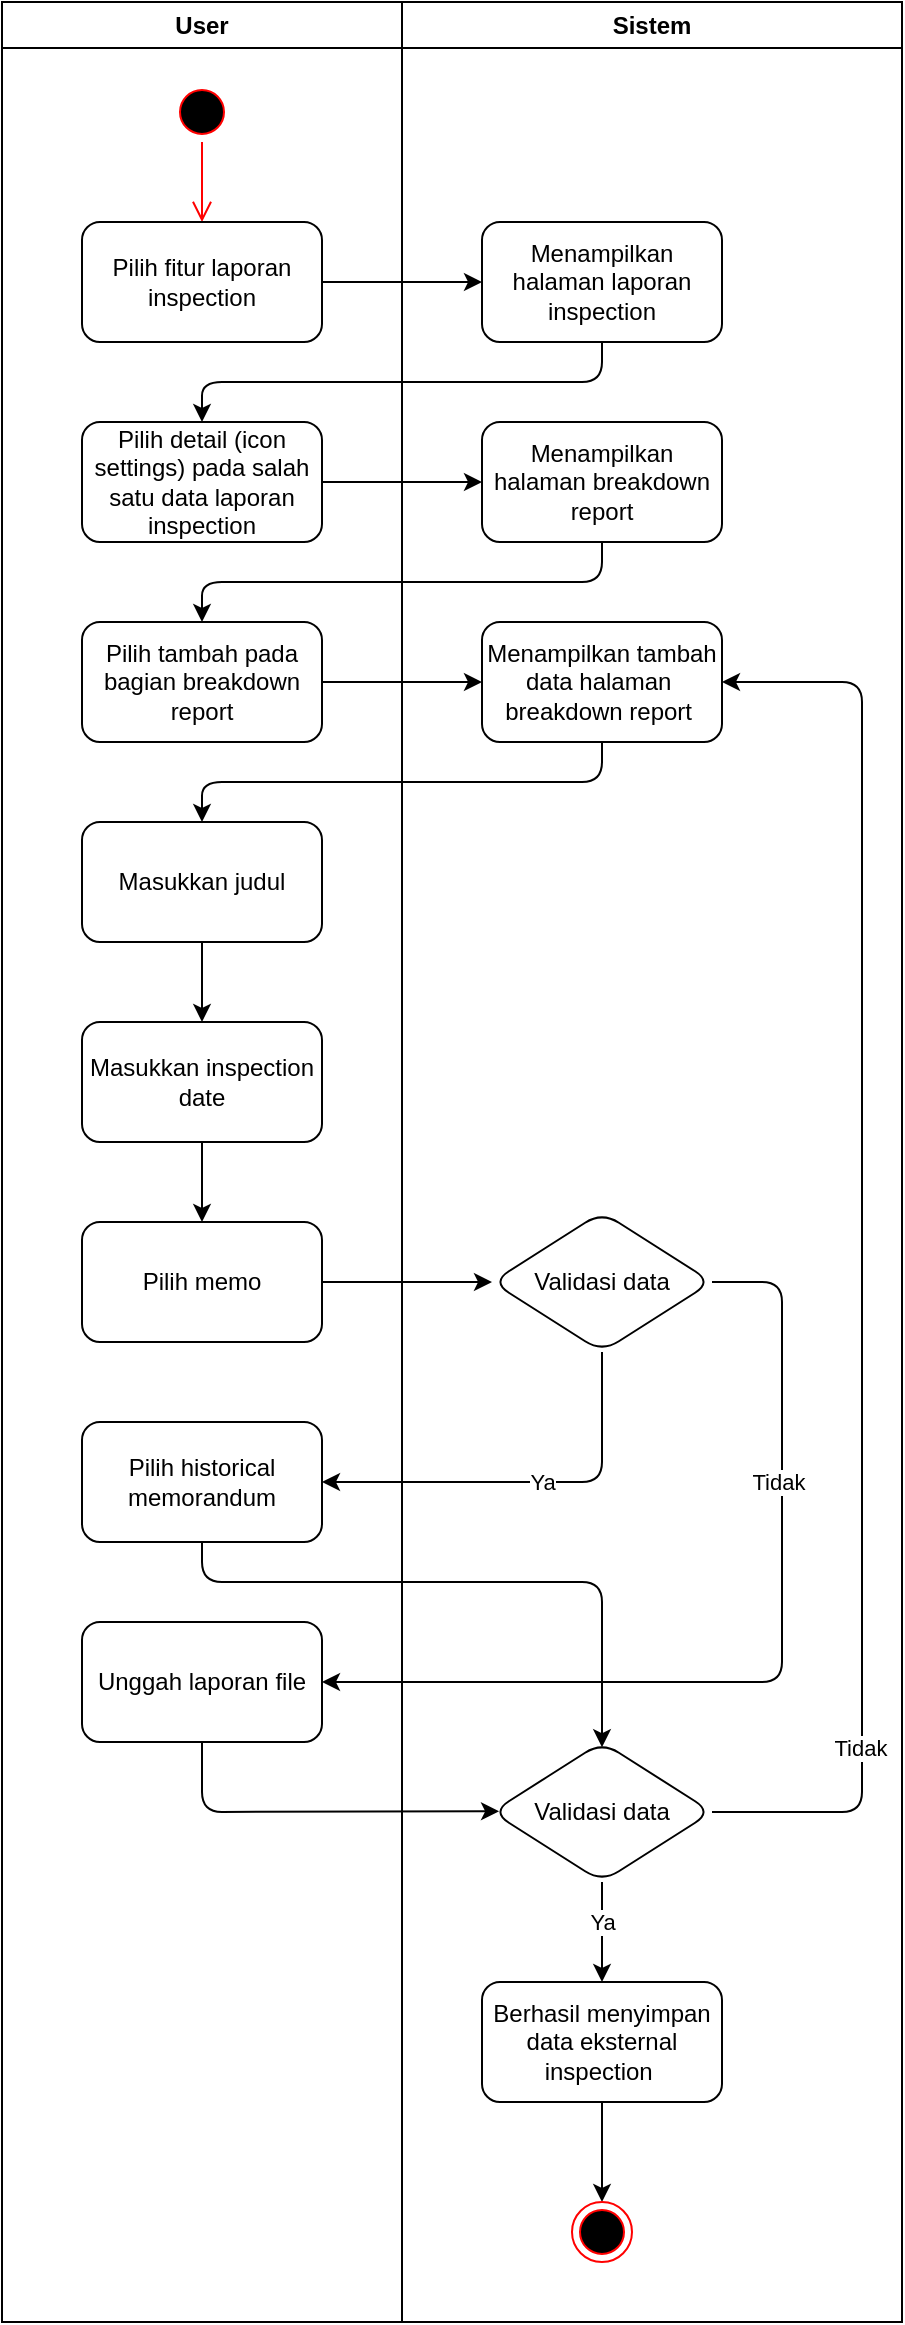 <mxfile>
    <diagram id="F6U7KjppYBIAEtlqFJBY" name="Page-1">
        <mxGraphModel dx="579" dy="240" grid="1" gridSize="10" guides="1" tooltips="1" connect="1" arrows="1" fold="1" page="1" pageScale="1" pageWidth="850" pageHeight="1100" math="0" shadow="0">
            <root>
                <mxCell id="0"/>
                <mxCell id="1" parent="0"/>
                <mxCell id="3" value="User" style="swimlane;whiteSpace=wrap;html=1;" vertex="1" parent="1">
                    <mxGeometry x="80" y="80" width="200" height="1160" as="geometry"/>
                </mxCell>
                <mxCell id="4" value="" style="ellipse;html=1;shape=startState;fillColor=#000000;strokeColor=#ff0000;" vertex="1" parent="3">
                    <mxGeometry x="85" y="40" width="30" height="30" as="geometry"/>
                </mxCell>
                <mxCell id="5" value="" style="edgeStyle=orthogonalEdgeStyle;html=1;verticalAlign=bottom;endArrow=open;endSize=8;strokeColor=#ff0000;entryX=0.5;entryY=0;entryDx=0;entryDy=0;" edge="1" parent="3" source="4" target="6">
                    <mxGeometry relative="1" as="geometry">
                        <mxPoint x="100" y="130" as="targetPoint"/>
                    </mxGeometry>
                </mxCell>
                <mxCell id="6" value="Pilih fitur laporan inspection" style="rounded=1;whiteSpace=wrap;html=1;" vertex="1" parent="3">
                    <mxGeometry x="40" y="110" width="120" height="60" as="geometry"/>
                </mxCell>
                <mxCell id="7" value="Pilih detail (icon settings) pada salah satu data laporan inspection" style="rounded=1;whiteSpace=wrap;html=1;" vertex="1" parent="3">
                    <mxGeometry x="40" y="210" width="120" height="60" as="geometry"/>
                </mxCell>
                <mxCell id="8" value="Pilih tambah pada bagian&amp;nbsp;&lt;span style=&quot;color: rgb(0, 0, 0);&quot;&gt;breakdown report&lt;/span&gt;" style="rounded=1;whiteSpace=wrap;html=1;" vertex="1" parent="3">
                    <mxGeometry x="40" y="310" width="120" height="60" as="geometry"/>
                </mxCell>
                <mxCell id="9" value="Masukkan judul" style="rounded=1;whiteSpace=wrap;html=1;" vertex="1" parent="3">
                    <mxGeometry x="40" y="410" width="120" height="60" as="geometry"/>
                </mxCell>
                <mxCell id="10" value="" style="edgeStyle=none;html=1;" edge="1" parent="3" source="11" target="13">
                    <mxGeometry relative="1" as="geometry"/>
                </mxCell>
                <mxCell id="11" value="Masukkan inspection date" style="rounded=1;whiteSpace=wrap;html=1;" vertex="1" parent="3">
                    <mxGeometry x="40" y="510" width="120" height="60" as="geometry"/>
                </mxCell>
                <mxCell id="12" value="" style="edgeStyle=none;html=1;" edge="1" parent="3" source="9" target="11">
                    <mxGeometry relative="1" as="geometry"/>
                </mxCell>
                <mxCell id="13" value="Pilih memo" style="rounded=1;whiteSpace=wrap;html=1;" vertex="1" parent="3">
                    <mxGeometry x="40" y="610" width="120" height="60" as="geometry"/>
                </mxCell>
                <mxCell id="14" value="Pilih historical memorandum" style="whiteSpace=wrap;html=1;rounded=1;" vertex="1" parent="3">
                    <mxGeometry x="40" y="710" width="120" height="60" as="geometry"/>
                </mxCell>
                <mxCell id="15" value="Unggah laporan file" style="whiteSpace=wrap;html=1;rounded=1;" vertex="1" parent="3">
                    <mxGeometry x="40" y="810" width="120" height="60" as="geometry"/>
                </mxCell>
                <mxCell id="16" value="Sistem" style="swimlane;whiteSpace=wrap;html=1;" vertex="1" parent="1">
                    <mxGeometry x="280" y="80" width="250" height="1160" as="geometry"/>
                </mxCell>
                <mxCell id="17" value="Menampilkan halaman laporan inspection" style="rounded=1;whiteSpace=wrap;html=1;" vertex="1" parent="16">
                    <mxGeometry x="40" y="110" width="120" height="60" as="geometry"/>
                </mxCell>
                <mxCell id="18" value="Menampilkan halaman breakdown report" style="rounded=1;whiteSpace=wrap;html=1;" vertex="1" parent="16">
                    <mxGeometry x="40" y="210" width="120" height="60" as="geometry"/>
                </mxCell>
                <mxCell id="19" value="Menampilkan tambah data halaman&amp;nbsp;&lt;div&gt;&lt;span style=&quot;color: rgb(0, 0, 0);&quot;&gt;breakdown report&lt;/span&gt;&amp;nbsp;&lt;/div&gt;" style="rounded=1;whiteSpace=wrap;html=1;" vertex="1" parent="16">
                    <mxGeometry x="40" y="310" width="120" height="60" as="geometry"/>
                </mxCell>
                <mxCell id="20" value="Validasi data" style="rhombus;whiteSpace=wrap;html=1;rounded=1;" vertex="1" parent="16">
                    <mxGeometry x="45" y="605" width="110" height="70" as="geometry"/>
                </mxCell>
                <mxCell id="21" value="" style="edgeStyle=none;html=1;" edge="1" parent="16" source="25" target="27">
                    <mxGeometry relative="1" as="geometry"/>
                </mxCell>
                <mxCell id="22" value="Ya" style="edgeLabel;html=1;align=center;verticalAlign=middle;resizable=0;points=[];" vertex="1" connectable="0" parent="21">
                    <mxGeometry x="-0.2" relative="1" as="geometry">
                        <mxPoint as="offset"/>
                    </mxGeometry>
                </mxCell>
                <mxCell id="23" style="edgeStyle=none;html=1;entryX=1;entryY=0.5;entryDx=0;entryDy=0;" edge="1" parent="16" source="25" target="19">
                    <mxGeometry relative="1" as="geometry">
                        <Array as="points">
                            <mxPoint x="230" y="905"/>
                            <mxPoint x="230" y="340"/>
                        </Array>
                    </mxGeometry>
                </mxCell>
                <mxCell id="24" value="Tidak" style="edgeLabel;html=1;align=center;verticalAlign=middle;resizable=0;points=[];" vertex="1" connectable="0" parent="23">
                    <mxGeometry x="-0.697" y="1" relative="1" as="geometry">
                        <mxPoint as="offset"/>
                    </mxGeometry>
                </mxCell>
                <mxCell id="25" value="Validasi data" style="rhombus;whiteSpace=wrap;html=1;rounded=1;" vertex="1" parent="16">
                    <mxGeometry x="45" y="870" width="110" height="70" as="geometry"/>
                </mxCell>
                <mxCell id="26" value="" style="edgeStyle=none;html=1;" edge="1" parent="16" source="27" target="28">
                    <mxGeometry relative="1" as="geometry"/>
                </mxCell>
                <mxCell id="27" value="Berhasil menyimpan data&amp;nbsp;&lt;span style=&quot;color: rgb(0, 0, 0);&quot;&gt;eksternal inspection&amp;nbsp;&lt;/span&gt;" style="whiteSpace=wrap;html=1;rounded=1;" vertex="1" parent="16">
                    <mxGeometry x="40" y="990" width="120" height="60" as="geometry"/>
                </mxCell>
                <mxCell id="28" value="" style="ellipse;html=1;shape=endState;fillColor=#000000;strokeColor=#ff0000;" vertex="1" parent="16">
                    <mxGeometry x="85" y="1100" width="30" height="30" as="geometry"/>
                </mxCell>
                <mxCell id="29" value="" style="edgeStyle=none;html=1;" edge="1" parent="1" source="6" target="17">
                    <mxGeometry relative="1" as="geometry"/>
                </mxCell>
                <mxCell id="30" value="" style="edgeStyle=none;html=1;exitX=0.5;exitY=1;exitDx=0;exitDy=0;entryX=0.5;entryY=0;entryDx=0;entryDy=0;" edge="1" parent="1" source="17" target="7">
                    <mxGeometry relative="1" as="geometry">
                        <Array as="points">
                            <mxPoint x="380" y="270"/>
                            <mxPoint x="180" y="270"/>
                        </Array>
                    </mxGeometry>
                </mxCell>
                <mxCell id="31" value="" style="edgeStyle=none;html=1;" edge="1" parent="1" source="7" target="18">
                    <mxGeometry relative="1" as="geometry"/>
                </mxCell>
                <mxCell id="32" value="" style="edgeStyle=none;html=1;exitX=0.5;exitY=1;exitDx=0;exitDy=0;" edge="1" parent="1" source="18" target="8">
                    <mxGeometry relative="1" as="geometry">
                        <Array as="points">
                            <mxPoint x="380" y="370"/>
                            <mxPoint x="180" y="370"/>
                        </Array>
                    </mxGeometry>
                </mxCell>
                <mxCell id="33" value="" style="edgeStyle=none;html=1;" edge="1" parent="1" source="8" target="19">
                    <mxGeometry relative="1" as="geometry"/>
                </mxCell>
                <mxCell id="34" value="" style="edgeStyle=none;html=1;exitX=0.5;exitY=1;exitDx=0;exitDy=0;entryX=0.5;entryY=0;entryDx=0;entryDy=0;" edge="1" parent="1" source="19" target="9">
                    <mxGeometry relative="1" as="geometry">
                        <Array as="points">
                            <mxPoint x="380" y="470"/>
                            <mxPoint x="180" y="470"/>
                        </Array>
                    </mxGeometry>
                </mxCell>
                <mxCell id="35" value="" style="edgeStyle=none;html=1;" edge="1" parent="1" source="13" target="20">
                    <mxGeometry relative="1" as="geometry"/>
                </mxCell>
                <mxCell id="36" value="" style="edgeStyle=none;html=1;" edge="1" parent="1" source="20" target="14">
                    <mxGeometry relative="1" as="geometry">
                        <Array as="points">
                            <mxPoint x="380" y="820"/>
                        </Array>
                    </mxGeometry>
                </mxCell>
                <mxCell id="37" value="Ya" style="edgeLabel;html=1;align=center;verticalAlign=middle;resizable=0;points=[];" vertex="1" connectable="0" parent="36">
                    <mxGeometry x="-0.268" y="1" relative="1" as="geometry">
                        <mxPoint x="-20" y="-1" as="offset"/>
                    </mxGeometry>
                </mxCell>
                <mxCell id="38" value="" style="edgeStyle=none;html=1;" edge="1" parent="1" source="20" target="15">
                    <mxGeometry relative="1" as="geometry">
                        <Array as="points">
                            <mxPoint x="470" y="720"/>
                            <mxPoint x="470" y="920"/>
                        </Array>
                    </mxGeometry>
                </mxCell>
                <mxCell id="39" value="Tidak" style="edgeLabel;html=1;align=center;verticalAlign=middle;resizable=0;points=[];" vertex="1" connectable="0" parent="38">
                    <mxGeometry x="-0.061" y="-2" relative="1" as="geometry">
                        <mxPoint y="-84" as="offset"/>
                    </mxGeometry>
                </mxCell>
                <mxCell id="40" style="edgeStyle=none;html=1;entryX=0.032;entryY=0.495;entryDx=0;entryDy=0;entryPerimeter=0;exitX=0.5;exitY=1;exitDx=0;exitDy=0;" edge="1" parent="1" source="15" target="25">
                    <mxGeometry relative="1" as="geometry">
                        <Array as="points">
                            <mxPoint x="180" y="985"/>
                        </Array>
                    </mxGeometry>
                </mxCell>
                <mxCell id="41" style="edgeStyle=none;html=1;entryX=0.5;entryY=0.037;entryDx=0;entryDy=0;entryPerimeter=0;" edge="1" parent="1" source="14" target="25">
                    <mxGeometry relative="1" as="geometry">
                        <mxPoint x="380" y="950" as="targetPoint"/>
                        <Array as="points">
                            <mxPoint x="180" y="870"/>
                            <mxPoint x="380" y="870"/>
                        </Array>
                    </mxGeometry>
                </mxCell>
            </root>
        </mxGraphModel>
    </diagram>
</mxfile>